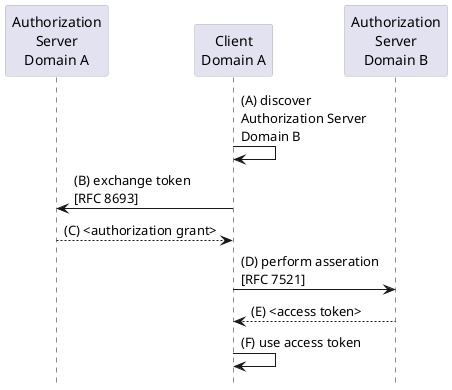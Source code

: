 @startuml "identity-chaining-flow"
hide footbox
skinparam {
    sequenceParticipantBorderThickness 0
}

participant ASa as "Authorization\nServer\nDomain A"
participant client as "Client\nDomain A"
participant ASb as "Authorization\nServer\nDomain B"

client -> client: (A) discover\nAuthorization Server\nDomain B

client -> ASa: (B) exchange token\n[RFC 8693]
return (C) <authorization grant>

client -> ASb: (D) perform asseration\n[RFC 7521]
return (E) <access token>

client -> client: (F) use access token

@enduml